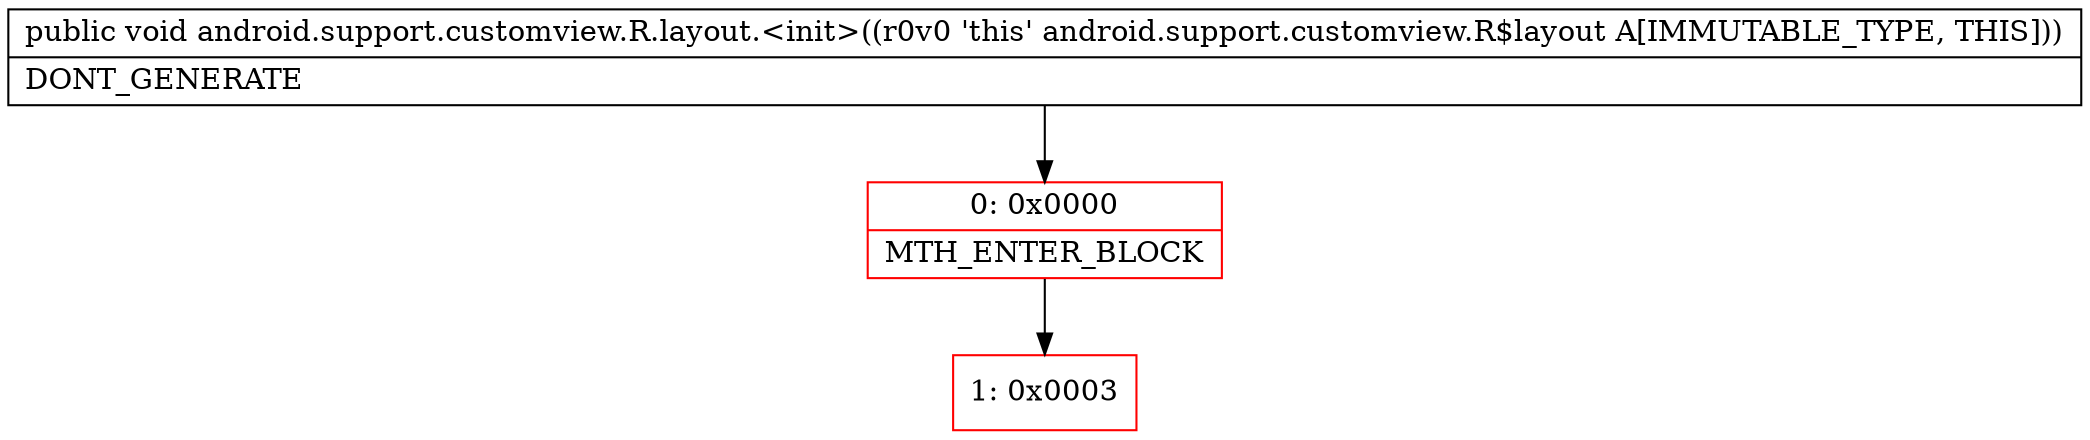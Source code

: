 digraph "CFG forandroid.support.customview.R.layout.\<init\>()V" {
subgraph cluster_Region_1972323846 {
label = "R(0)";
node [shape=record,color=blue];
}
Node_0 [shape=record,color=red,label="{0\:\ 0x0000|MTH_ENTER_BLOCK\l}"];
Node_1 [shape=record,color=red,label="{1\:\ 0x0003}"];
MethodNode[shape=record,label="{public void android.support.customview.R.layout.\<init\>((r0v0 'this' android.support.customview.R$layout A[IMMUTABLE_TYPE, THIS]))  | DONT_GENERATE\l}"];
MethodNode -> Node_0;
Node_0 -> Node_1;
}

